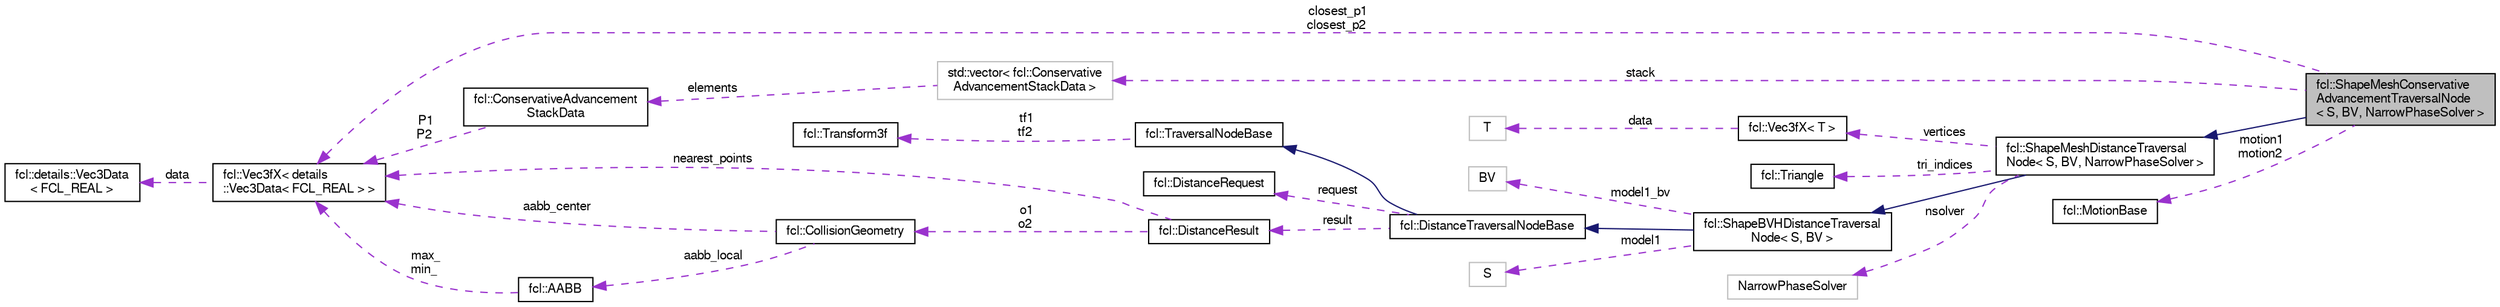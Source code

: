 digraph "fcl::ShapeMeshConservativeAdvancementTraversalNode&lt; S, BV, NarrowPhaseSolver &gt;"
{
  edge [fontname="FreeSans",fontsize="10",labelfontname="FreeSans",labelfontsize="10"];
  node [fontname="FreeSans",fontsize="10",shape=record];
  rankdir="LR";
  Node1 [label="fcl::ShapeMeshConservative\lAdvancementTraversalNode\l\< S, BV, NarrowPhaseSolver \>",height=0.2,width=0.4,color="black", fillcolor="grey75", style="filled" fontcolor="black"];
  Node2 -> Node1 [dir="back",color="midnightblue",fontsize="10",style="solid",fontname="FreeSans"];
  Node2 [label="fcl::ShapeMeshDistanceTraversal\lNode\< S, BV, NarrowPhaseSolver \>",height=0.2,width=0.4,color="black", fillcolor="white", style="filled",URL="$a00187.html",tooltip="Traversal node for distance between shape and mesh. "];
  Node3 -> Node2 [dir="back",color="midnightblue",fontsize="10",style="solid",fontname="FreeSans"];
  Node3 [label="fcl::ShapeBVHDistanceTraversal\lNode\< S, BV \>",height=0.2,width=0.4,color="black", fillcolor="white", style="filled",URL="$a00175.html",tooltip="Traversal node for distance computation between shape and BVH. "];
  Node4 -> Node3 [dir="back",color="midnightblue",fontsize="10",style="solid",fontname="FreeSans"];
  Node4 [label="fcl::DistanceTraversalNodeBase",height=0.2,width=0.4,color="black", fillcolor="white", style="filled",URL="$a00046.html",tooltip="Node structure encoding the information required for distance traversal. "];
  Node5 -> Node4 [dir="back",color="midnightblue",fontsize="10",style="solid",fontname="FreeSans"];
  Node5 [label="fcl::TraversalNodeBase",height=0.2,width=0.4,color="black", fillcolor="white", style="filled",URL="$a00214.html",tooltip="Node structure encoding the information required for traversal. "];
  Node6 -> Node5 [dir="back",color="darkorchid3",fontsize="10",style="dashed",label=" tf1\ntf2" ,fontname="FreeSans"];
  Node6 [label="fcl::Transform3f",height=0.2,width=0.4,color="black", fillcolor="white", style="filled",URL="$a00212.html",tooltip="Simple transform class used locally by InterpMotion. "];
  Node7 -> Node4 [dir="back",color="darkorchid3",fontsize="10",style="dashed",label=" result" ,fontname="FreeSans"];
  Node7 [label="fcl::DistanceResult",height=0.2,width=0.4,color="black", fillcolor="white", style="filled",URL="$a00045.html",tooltip="distance result "];
  Node8 -> Node7 [dir="back",color="darkorchid3",fontsize="10",style="dashed",label=" nearest_points" ,fontname="FreeSans"];
  Node8 [label="fcl::Vec3fX\< details\l::Vec3Data\< FCL_REAL \> \>",height=0.2,width=0.4,color="black", fillcolor="white", style="filled",URL="$a00223.html"];
  Node9 -> Node8 [dir="back",color="darkorchid3",fontsize="10",style="dashed",label=" data" ,fontname="FreeSans"];
  Node9 [label="fcl::details::Vec3Data\l\< FCL_REAL \>",height=0.2,width=0.4,color="black", fillcolor="white", style="filled",URL="$a00222.html"];
  Node10 -> Node7 [dir="back",color="darkorchid3",fontsize="10",style="dashed",label=" o1\no2" ,fontname="FreeSans"];
  Node10 [label="fcl::CollisionGeometry",height=0.2,width=0.4,color="black", fillcolor="white", style="filled",URL="$a00028.html",tooltip="The geometry for the object for collision or distance computation. "];
  Node8 -> Node10 [dir="back",color="darkorchid3",fontsize="10",style="dashed",label=" aabb_center" ,fontname="FreeSans"];
  Node11 -> Node10 [dir="back",color="darkorchid3",fontsize="10",style="dashed",label=" aabb_local" ,fontname="FreeSans"];
  Node11 [label="fcl::AABB",height=0.2,width=0.4,color="black", fillcolor="white", style="filled",URL="$a00003.html",tooltip="A class describing the AABB collision structure, which is a box in 3D space determined by two diagona..."];
  Node8 -> Node11 [dir="back",color="darkorchid3",fontsize="10",style="dashed",label=" max_\nmin_" ,fontname="FreeSans"];
  Node12 -> Node4 [dir="back",color="darkorchid3",fontsize="10",style="dashed",label=" request" ,fontname="FreeSans"];
  Node12 [label="fcl::DistanceRequest",height=0.2,width=0.4,color="black", fillcolor="white", style="filled",URL="$a00044.html",tooltip="request to the distance computation "];
  Node13 -> Node3 [dir="back",color="darkorchid3",fontsize="10",style="dashed",label=" model1_bv" ,fontname="FreeSans"];
  Node13 [label="BV",height=0.2,width=0.4,color="grey75", fillcolor="white", style="filled"];
  Node14 -> Node3 [dir="back",color="darkorchid3",fontsize="10",style="dashed",label=" model1" ,fontname="FreeSans"];
  Node14 [label="S",height=0.2,width=0.4,color="grey75", fillcolor="white", style="filled"];
  Node15 -> Node2 [dir="back",color="darkorchid3",fontsize="10",style="dashed",label=" nsolver" ,fontname="FreeSans"];
  Node15 [label="NarrowPhaseSolver",height=0.2,width=0.4,color="grey75", fillcolor="white", style="filled"];
  Node16 -> Node2 [dir="back",color="darkorchid3",fontsize="10",style="dashed",label=" vertices" ,fontname="FreeSans"];
  Node16 [label="fcl::Vec3fX\< T \>",height=0.2,width=0.4,color="black", fillcolor="white", style="filled",URL="$a00223.html",tooltip="Vector3 class wrapper. The core data is in the template parameter class. "];
  Node17 -> Node16 [dir="back",color="darkorchid3",fontsize="10",style="dashed",label=" data" ,fontname="FreeSans"];
  Node17 [label="T",height=0.2,width=0.4,color="grey75", fillcolor="white", style="filled"];
  Node18 -> Node2 [dir="back",color="darkorchid3",fontsize="10",style="dashed",label=" tri_indices" ,fontname="FreeSans"];
  Node18 [label="fcl::Triangle",height=0.2,width=0.4,color="black", fillcolor="white", style="filled",URL="$a00215.html",tooltip="Triangle with 3 indices for points. "];
  Node8 -> Node1 [dir="back",color="darkorchid3",fontsize="10",style="dashed",label=" closest_p1\nclosest_p2" ,fontname="FreeSans"];
  Node19 -> Node1 [dir="back",color="darkorchid3",fontsize="10",style="dashed",label=" motion1\nmotion2" ,fontname="FreeSans"];
  Node19 [label="fcl::MotionBase",height=0.2,width=0.4,color="black", fillcolor="white", style="filled",URL="$a00124.html"];
  Node20 -> Node1 [dir="back",color="darkorchid3",fontsize="10",style="dashed",label=" stack" ,fontname="FreeSans"];
  Node20 [label="std::vector\< fcl::Conservative\lAdvancementStackData \>",height=0.2,width=0.4,color="grey75", fillcolor="white", style="filled"];
  Node21 -> Node20 [dir="back",color="darkorchid3",fontsize="10",style="dashed",label=" elements" ,fontname="FreeSans"];
  Node21 [label="fcl::ConservativeAdvancement\lStackData",height=0.2,width=0.4,color="black", fillcolor="white", style="filled",URL="$a00035.html"];
  Node8 -> Node21 [dir="back",color="darkorchid3",fontsize="10",style="dashed",label=" P1\nP2" ,fontname="FreeSans"];
}
